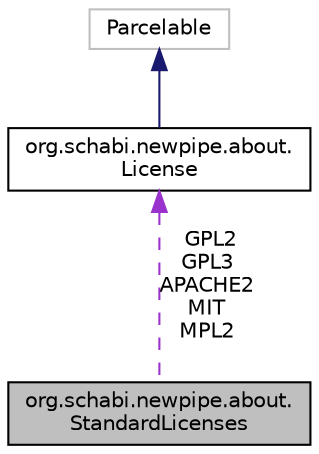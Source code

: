 digraph "org.schabi.newpipe.about.StandardLicenses"
{
 // LATEX_PDF_SIZE
  edge [fontname="Helvetica",fontsize="10",labelfontname="Helvetica",labelfontsize="10"];
  node [fontname="Helvetica",fontsize="10",shape=record];
  Node1 [label="org.schabi.newpipe.about.\lStandardLicenses",height=0.2,width=0.4,color="black", fillcolor="grey75", style="filled", fontcolor="black",tooltip=" "];
  Node2 -> Node1 [dir="back",color="darkorchid3",fontsize="10",style="dashed",label=" GPL2\nGPL3\nAPACHE2\nMIT\nMPL2" ,fontname="Helvetica"];
  Node2 [label="org.schabi.newpipe.about.\lLicense",height=0.2,width=0.4,color="black", fillcolor="white", style="filled",URL="$classorg_1_1schabi_1_1newpipe_1_1about_1_1_license.html",tooltip=" "];
  Node3 -> Node2 [dir="back",color="midnightblue",fontsize="10",style="solid",fontname="Helvetica"];
  Node3 [label="Parcelable",height=0.2,width=0.4,color="grey75", fillcolor="white", style="filled",tooltip=" "];
}
